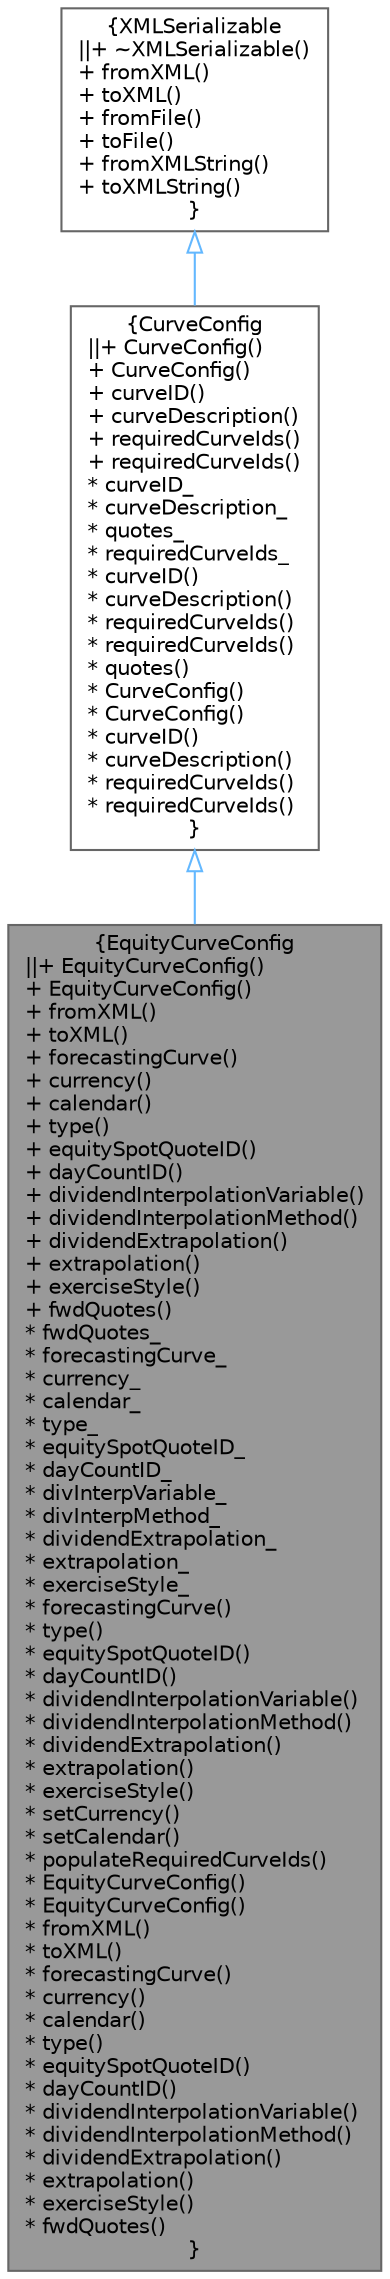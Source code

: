 digraph "EquityCurveConfig"
{
 // INTERACTIVE_SVG=YES
 // LATEX_PDF_SIZE
  bgcolor="transparent";
  edge [fontname=Helvetica,fontsize=10,labelfontname=Helvetica,labelfontsize=10];
  node [fontname=Helvetica,fontsize=10,shape=box,height=0.2,width=0.4];
  Node1 [label="{EquityCurveConfig\n||+ EquityCurveConfig()\l+ EquityCurveConfig()\l+ fromXML()\l+ toXML()\l+ forecastingCurve()\l+ currency()\l+ calendar()\l+ type()\l+ equitySpotQuoteID()\l+ dayCountID()\l+ dividendInterpolationVariable()\l+ dividendInterpolationMethod()\l+ dividendExtrapolation()\l+ extrapolation()\l+ exerciseStyle()\l+ fwdQuotes()\l* fwdQuotes_\l* forecastingCurve_\l* currency_\l* calendar_\l* type_\l* equitySpotQuoteID_\l* dayCountID_\l* divInterpVariable_\l* divInterpMethod_\l* dividendExtrapolation_\l* extrapolation_\l* exerciseStyle_\l* forecastingCurve()\l* type()\l* equitySpotQuoteID()\l* dayCountID()\l* dividendInterpolationVariable()\l* dividendInterpolationMethod()\l* dividendExtrapolation()\l* extrapolation()\l* exerciseStyle()\l* setCurrency()\l* setCalendar()\l* populateRequiredCurveIds()\l* EquityCurveConfig()\l* EquityCurveConfig()\l* fromXML()\l* toXML()\l* forecastingCurve()\l* currency()\l* calendar()\l* type()\l* equitySpotQuoteID()\l* dayCountID()\l* dividendInterpolationVariable()\l* dividendInterpolationMethod()\l* dividendExtrapolation()\l* extrapolation()\l* exerciseStyle()\l* fwdQuotes()\l}",height=0.2,width=0.4,color="gray40", fillcolor="grey60", style="filled", fontcolor="black",tooltip="Equity curve configuration."];
  Node2 -> Node1 [dir="back",color="steelblue1",style="solid",arrowtail="onormal"];
  Node2 [label="{CurveConfig\n||+ CurveConfig()\l+ CurveConfig()\l+ curveID()\l+ curveDescription()\l+ requiredCurveIds()\l+ requiredCurveIds()\l* curveID_\l* curveDescription_\l* quotes_\l* requiredCurveIds_\l* curveID()\l* curveDescription()\l* requiredCurveIds()\l* requiredCurveIds()\l* quotes()\l* CurveConfig()\l* CurveConfig()\l* curveID()\l* curveDescription()\l* requiredCurveIds()\l* requiredCurveIds()\l}",height=0.2,width=0.4,color="gray40", fillcolor="white", style="filled",URL="$classore_1_1data_1_1_curve_config.html",tooltip="Base curve configuration."];
  Node3 -> Node2 [dir="back",color="steelblue1",style="solid",arrowtail="onormal"];
  Node3 [label="{XMLSerializable\n||+ ~XMLSerializable()\l+ fromXML()\l+ toXML()\l+ fromFile()\l+ toFile()\l+ fromXMLString()\l+ toXMLString()\l}",height=0.2,width=0.4,color="gray40", fillcolor="white", style="filled",URL="$classore_1_1data_1_1_x_m_l_serializable.html",tooltip="Base class for all serializable classes."];
}
